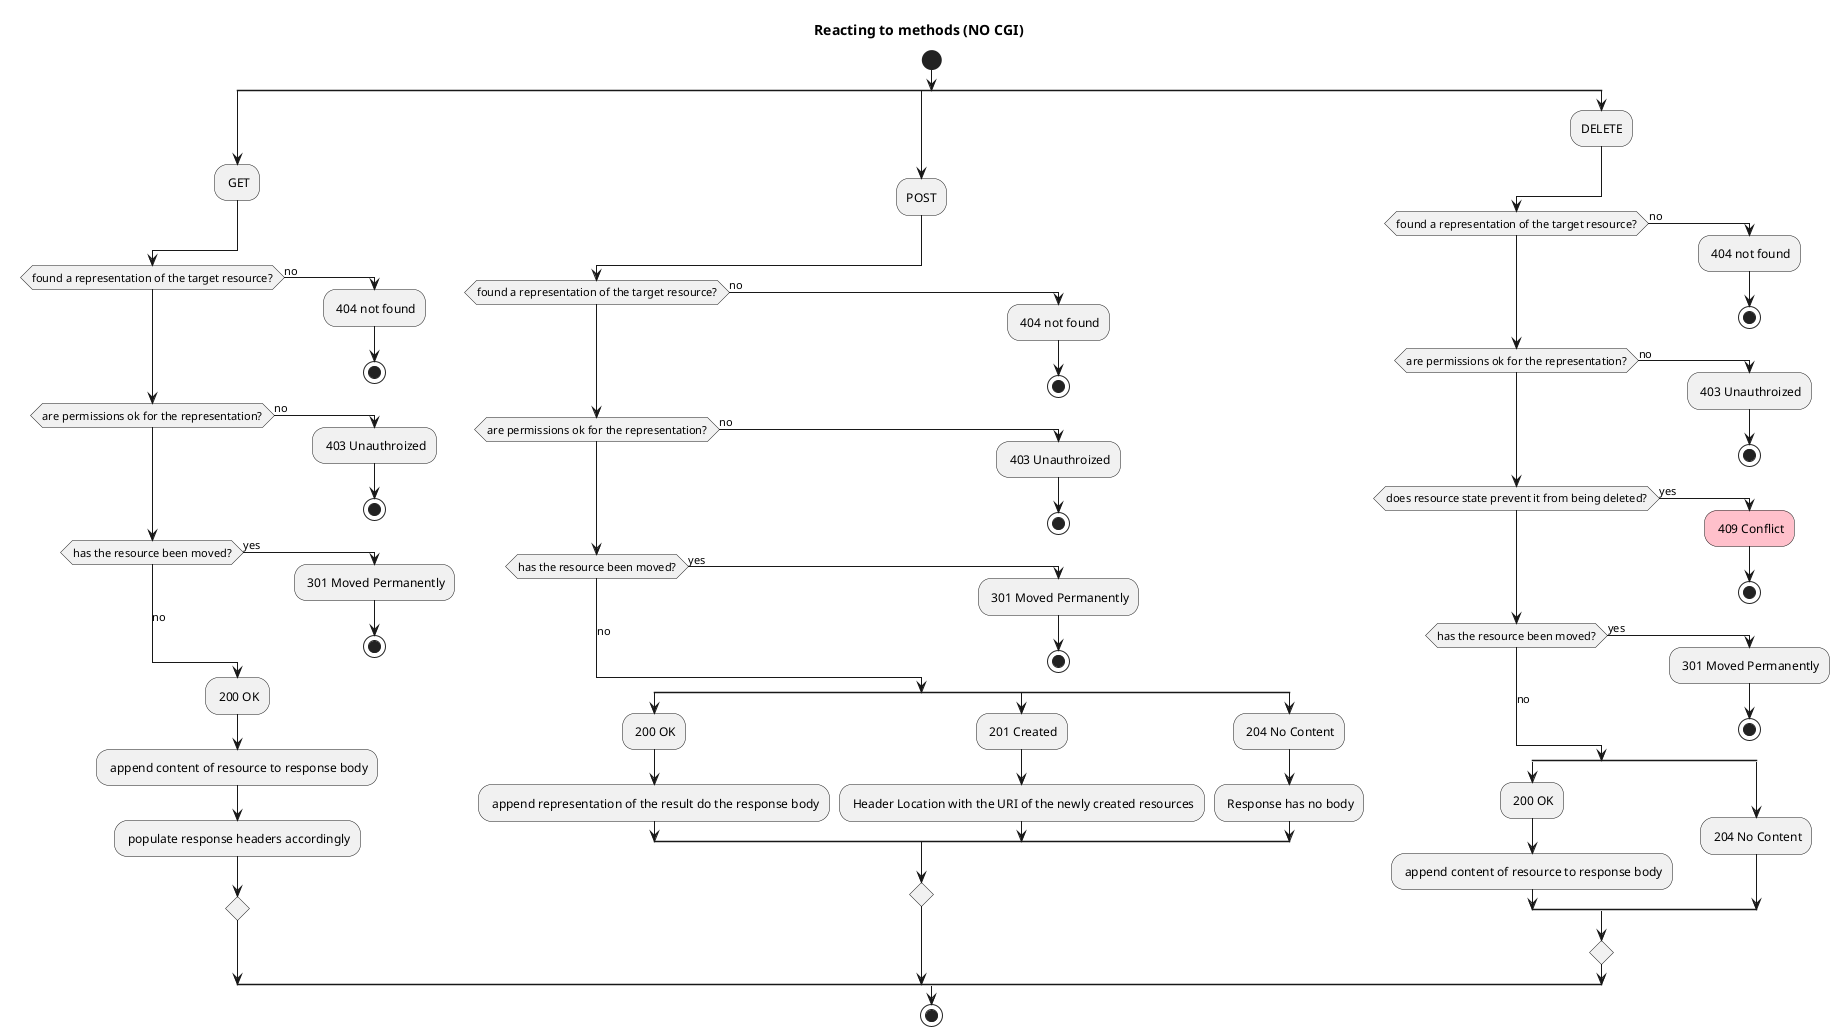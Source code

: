 @startuml

!pragma useVerticalIf on

title Reacting to methods (NO CGI)

start

split
	: GET;
	if (found a representation of the target resource?) then (no)
		: 404 not found;
		stop
	else if (are permissions ok for the representation?) then (no)
		: 403 Unauthroized;
		stop
	else if (has the resource been moved?) then (yes)
		: 301 Moved Permanently;
		stop
	else (no)
		: 200 OK;
		: append content of resource to response body;
		: populate response headers accordingly;
	endif
split again
	:POST;
	if (found a representation of the target resource?) then (no)
		: 404 not found;
		stop
	else if (are permissions ok for the representation?) then (no)
		: 403 Unauthroized;
		stop
	else if (has the resource been moved?) then (yes)
		: 301 Moved Permanently;
		stop
	else (no)
		split
			: 200 OK;
			: append representation of the result do the response body;
		split again
			: 201 Created;
			: Header Location with the URI of the newly created resources;
		split again
			: 204 No Content;
			: Response has no body;
		end split
	endif

split again
	:DELETE;
	if (found a representation of the target resource?) then (no)
		: 404 not found;
		stop
	else if (are permissions ok for the representation?) then (no)
		: 403 Unauthroized;
		stop
	else if (does resource state prevent it from being deleted?) then (yes)
		#pink: 409 Conflict;
		stop
	else if (has the resource been moved?) then (yes)
		: 301 Moved Permanently;
		stop
	else (no)
		split
			: 200 OK;
			: append content of resource to response body;
			split again
			: 204 No Content;
		end split
	endif

end split
stop


@enduml
